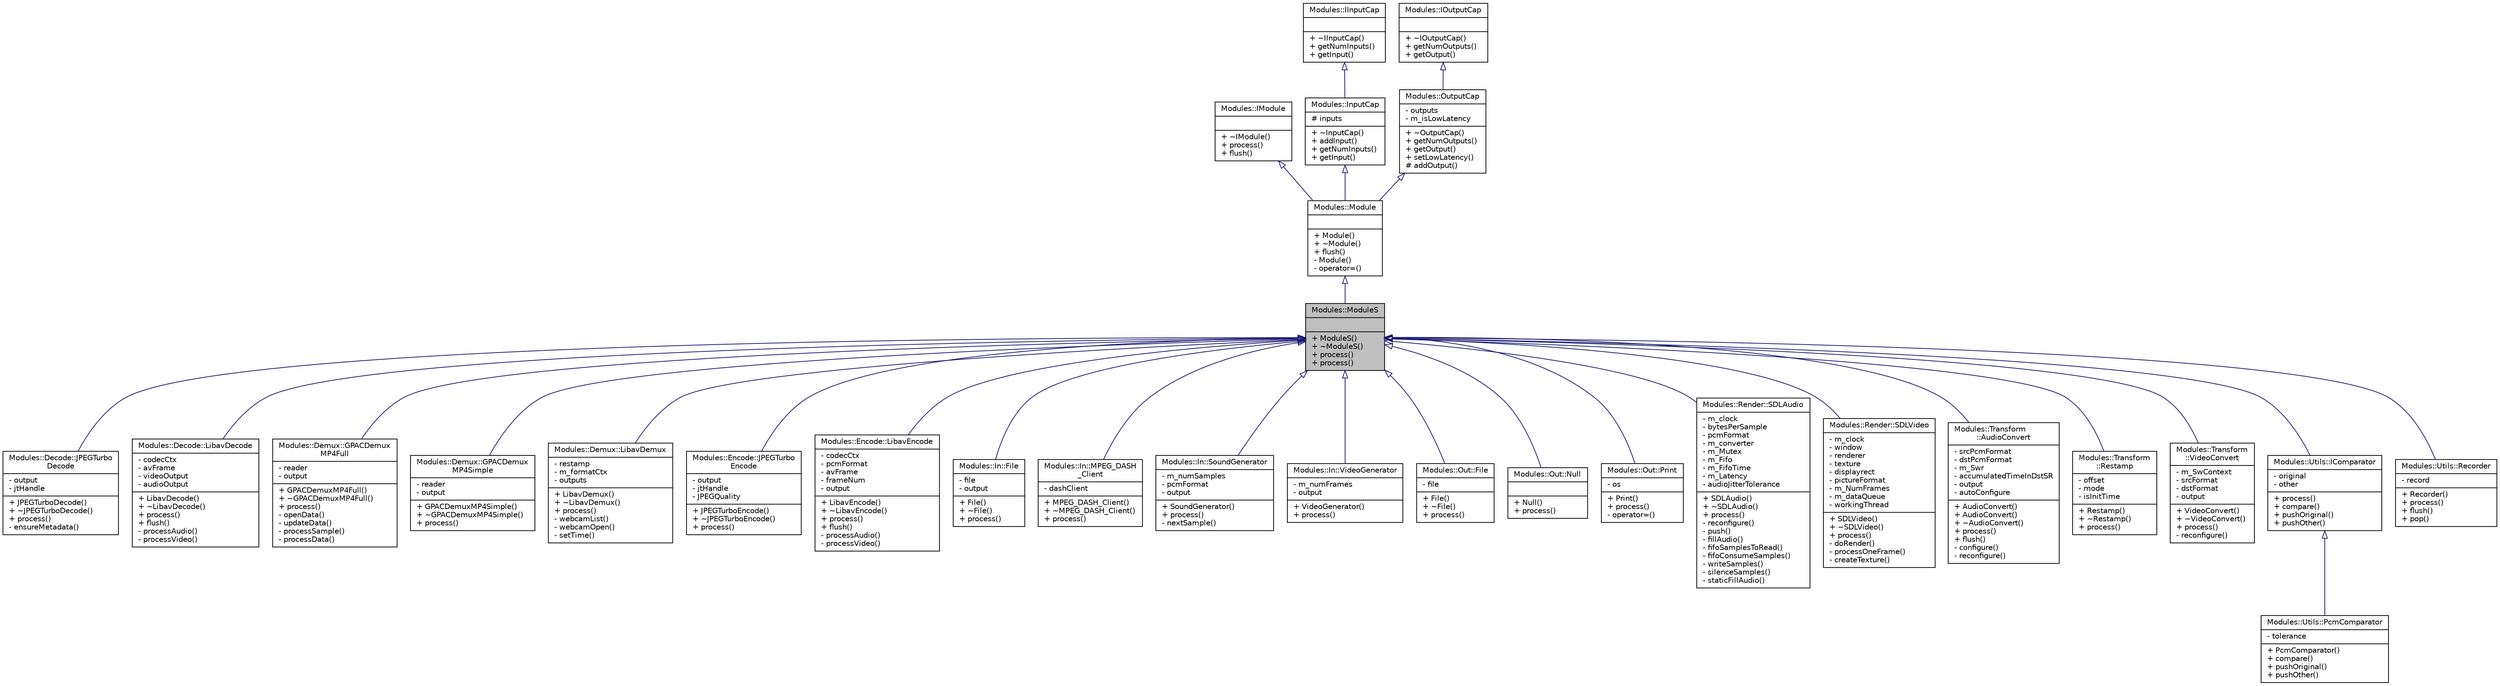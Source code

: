 digraph "Modules::ModuleS"
{
 // INTERACTIVE_SVG=YES
  edge [fontname="Helvetica",fontsize="10",labelfontname="Helvetica",labelfontsize="10"];
  node [fontname="Helvetica",fontsize="10",shape=record];
  Node1 [label="{Modules::ModuleS\n||+ ModuleS()\l+ ~ModuleS()\l+ process()\l+ process()\l}",height=0.2,width=0.4,color="black", fillcolor="grey75", style="filled", fontcolor="black"];
  Node2 -> Node1 [dir="back",color="midnightblue",fontsize="10",style="solid",arrowtail="onormal",fontname="Helvetica"];
  Node2 [label="{Modules::Module\n||+ Module()\l+ ~Module()\l+ flush()\l- Module()\l- operator=()\l}",height=0.2,width=0.4,color="black", fillcolor="white", style="filled",URL="$class_modules_1_1_module.html"];
  Node3 -> Node2 [dir="back",color="midnightblue",fontsize="10",style="solid",arrowtail="onormal",fontname="Helvetica"];
  Node3 [label="{Modules::IModule\n||+ ~IModule()\l+ process()\l+ flush()\l}",height=0.2,width=0.4,color="black", fillcolor="white", style="filled",URL="$struct_modules_1_1_i_module.html"];
  Node4 -> Node2 [dir="back",color="midnightblue",fontsize="10",style="solid",arrowtail="onormal",fontname="Helvetica"];
  Node4 [label="{Modules::InputCap\n|# inputs\l|+ ~InputCap()\l+ addInput()\l+ getNumInputs()\l+ getInput()\l}",height=0.2,width=0.4,color="black", fillcolor="white", style="filled",URL="$class_modules_1_1_input_cap.html"];
  Node5 -> Node4 [dir="back",color="midnightblue",fontsize="10",style="solid",arrowtail="onormal",fontname="Helvetica"];
  Node5 [label="{Modules::IInputCap\n||+ ~IInputCap()\l+ getNumInputs()\l+ getInput()\l}",height=0.2,width=0.4,color="black", fillcolor="white", style="filled",URL="$struct_modules_1_1_i_input_cap.html"];
  Node6 -> Node2 [dir="back",color="midnightblue",fontsize="10",style="solid",arrowtail="onormal",fontname="Helvetica"];
  Node6 [label="{Modules::OutputCap\n|- outputs\l- m_isLowLatency\l|+ ~OutputCap()\l+ getNumOutputs()\l+ getOutput()\l+ setLowLatency()\l# addOutput()\l}",height=0.2,width=0.4,color="black", fillcolor="white", style="filled",URL="$class_modules_1_1_output_cap.html"];
  Node7 -> Node6 [dir="back",color="midnightblue",fontsize="10",style="solid",arrowtail="onormal",fontname="Helvetica"];
  Node7 [label="{Modules::IOutputCap\n||+ ~IOutputCap()\l+ getNumOutputs()\l+ getOutput()\l}",height=0.2,width=0.4,color="black", fillcolor="white", style="filled",URL="$struct_modules_1_1_i_output_cap.html"];
  Node1 -> Node8 [dir="back",color="midnightblue",fontsize="10",style="solid",arrowtail="onormal",fontname="Helvetica"];
  Node8 [label="{Modules::Decode::JPEGTurbo\lDecode\n|- output\l- jtHandle\l|+ JPEGTurboDecode()\l+ ~JPEGTurboDecode()\l+ process()\l- ensureMetadata()\l}",height=0.2,width=0.4,color="black", fillcolor="white", style="filled",URL="$class_modules_1_1_decode_1_1_j_p_e_g_turbo_decode.html"];
  Node1 -> Node9 [dir="back",color="midnightblue",fontsize="10",style="solid",arrowtail="onormal",fontname="Helvetica"];
  Node9 [label="{Modules::Decode::LibavDecode\n|- codecCtx\l- avFrame\l- videoOutput\l- audioOutput\l|+ LibavDecode()\l+ ~LibavDecode()\l+ process()\l+ flush()\l- processAudio()\l- processVideo()\l}",height=0.2,width=0.4,color="black", fillcolor="white", style="filled",URL="$class_modules_1_1_decode_1_1_libav_decode.html"];
  Node1 -> Node10 [dir="back",color="midnightblue",fontsize="10",style="solid",arrowtail="onormal",fontname="Helvetica"];
  Node10 [label="{Modules::Demux::GPACDemux\lMP4Full\n|- reader\l- output\l|+ GPACDemuxMP4Full()\l+ ~GPACDemuxMP4Full()\l+ process()\l- openData()\l- updateData()\l- processSample()\l- processData()\l}",height=0.2,width=0.4,color="black", fillcolor="white", style="filled",URL="$class_modules_1_1_demux_1_1_g_p_a_c_demux_m_p4_full.html"];
  Node1 -> Node11 [dir="back",color="midnightblue",fontsize="10",style="solid",arrowtail="onormal",fontname="Helvetica"];
  Node11 [label="{Modules::Demux::GPACDemux\lMP4Simple\n|- reader\l- output\l|+ GPACDemuxMP4Simple()\l+ ~GPACDemuxMP4Simple()\l+ process()\l}",height=0.2,width=0.4,color="black", fillcolor="white", style="filled",URL="$class_modules_1_1_demux_1_1_g_p_a_c_demux_m_p4_simple.html"];
  Node1 -> Node12 [dir="back",color="midnightblue",fontsize="10",style="solid",arrowtail="onormal",fontname="Helvetica"];
  Node12 [label="{Modules::Demux::LibavDemux\n|- restamp\l- m_formatCtx\l- outputs\l|+ LibavDemux()\l+ ~LibavDemux()\l+ process()\l- webcamList()\l- webcamOpen()\l- setTime()\l}",height=0.2,width=0.4,color="black", fillcolor="white", style="filled",URL="$class_modules_1_1_demux_1_1_libav_demux.html"];
  Node1 -> Node13 [dir="back",color="midnightblue",fontsize="10",style="solid",arrowtail="onormal",fontname="Helvetica"];
  Node13 [label="{Modules::Encode::JPEGTurbo\lEncode\n|- output\l- jtHandle\l- JPEGQuality\l|+ JPEGTurboEncode()\l+ ~JPEGTurboEncode()\l+ process()\l}",height=0.2,width=0.4,color="black", fillcolor="white", style="filled",URL="$class_modules_1_1_encode_1_1_j_p_e_g_turbo_encode.html"];
  Node1 -> Node14 [dir="back",color="midnightblue",fontsize="10",style="solid",arrowtail="onormal",fontname="Helvetica"];
  Node14 [label="{Modules::Encode::LibavEncode\n|- codecCtx\l- pcmFormat\l- avFrame\l- frameNum\l- output\l|+ LibavEncode()\l+ ~LibavEncode()\l+ process()\l+ flush()\l- processAudio()\l- processVideo()\l}",height=0.2,width=0.4,color="black", fillcolor="white", style="filled",URL="$class_modules_1_1_encode_1_1_libav_encode.html"];
  Node1 -> Node15 [dir="back",color="midnightblue",fontsize="10",style="solid",arrowtail="onormal",fontname="Helvetica"];
  Node15 [label="{Modules::In::File\n|- file\l- output\l|+ File()\l+ ~File()\l+ process()\l}",height=0.2,width=0.4,color="black", fillcolor="white", style="filled",URL="$class_modules_1_1_in_1_1_file.html"];
  Node1 -> Node16 [dir="back",color="midnightblue",fontsize="10",style="solid",arrowtail="onormal",fontname="Helvetica"];
  Node16 [label="{Modules::In::MPEG_DASH\l_Client\n|- dashClient\l|+ MPEG_DASH_Client()\l+ ~MPEG_DASH_Client()\l+ process()\l}",height=0.2,width=0.4,color="black", fillcolor="white", style="filled",URL="$class_modules_1_1_in_1_1_m_p_e_g___d_a_s_h___client.html"];
  Node1 -> Node17 [dir="back",color="midnightblue",fontsize="10",style="solid",arrowtail="onormal",fontname="Helvetica"];
  Node17 [label="{Modules::In::SoundGenerator\n|- m_numSamples\l- pcmFormat\l- output\l|+ SoundGenerator()\l+ process()\l- nextSample()\l}",height=0.2,width=0.4,color="black", fillcolor="white", style="filled",URL="$class_modules_1_1_in_1_1_sound_generator.html"];
  Node1 -> Node18 [dir="back",color="midnightblue",fontsize="10",style="solid",arrowtail="onormal",fontname="Helvetica"];
  Node18 [label="{Modules::In::VideoGenerator\n|- m_numFrames\l- output\l|+ VideoGenerator()\l+ process()\l}",height=0.2,width=0.4,color="black", fillcolor="white", style="filled",URL="$class_modules_1_1_in_1_1_video_generator.html"];
  Node1 -> Node19 [dir="back",color="midnightblue",fontsize="10",style="solid",arrowtail="onormal",fontname="Helvetica"];
  Node19 [label="{Modules::Out::File\n|- file\l|+ File()\l+ ~File()\l+ process()\l}",height=0.2,width=0.4,color="black", fillcolor="white", style="filled",URL="$class_modules_1_1_out_1_1_file.html"];
  Node1 -> Node20 [dir="back",color="midnightblue",fontsize="10",style="solid",arrowtail="onormal",fontname="Helvetica"];
  Node20 [label="{Modules::Out::Null\n||+ Null()\l+ process()\l}",height=0.2,width=0.4,color="black", fillcolor="white", style="filled",URL="$class_modules_1_1_out_1_1_null.html"];
  Node1 -> Node21 [dir="back",color="midnightblue",fontsize="10",style="solid",arrowtail="onormal",fontname="Helvetica"];
  Node21 [label="{Modules::Out::Print\n|- os\l|+ Print()\l+ process()\l- operator=()\l}",height=0.2,width=0.4,color="black", fillcolor="white", style="filled",URL="$class_modules_1_1_out_1_1_print.html"];
  Node1 -> Node22 [dir="back",color="midnightblue",fontsize="10",style="solid",arrowtail="onormal",fontname="Helvetica"];
  Node22 [label="{Modules::Render::SDLAudio\n|- m_clock\l- bytesPerSample\l- pcmFormat\l- m_converter\l- m_Mutex\l- m_Fifo\l- m_FifoTime\l- m_Latency\l- audioJitterTolerance\l|+ SDLAudio()\l+ ~SDLAudio()\l+ process()\l- reconfigure()\l- push()\l- fillAudio()\l- fifoSamplesToRead()\l- fifoConsumeSamples()\l- writeSamples()\l- silenceSamples()\l- staticFillAudio()\l}",height=0.2,width=0.4,color="black", fillcolor="white", style="filled",URL="$class_modules_1_1_render_1_1_s_d_l_audio.html"];
  Node1 -> Node23 [dir="back",color="midnightblue",fontsize="10",style="solid",arrowtail="onormal",fontname="Helvetica"];
  Node23 [label="{Modules::Render::SDLVideo\n|- m_clock\l- window\l- renderer\l- texture\l- displayrect\l- pictureFormat\l- m_NumFrames\l- m_dataQueue\l- workingThread\l|+ SDLVideo()\l+ ~SDLVideo()\l+ process()\l- doRender()\l- processOneFrame()\l- createTexture()\l}",height=0.2,width=0.4,color="black", fillcolor="white", style="filled",URL="$class_modules_1_1_render_1_1_s_d_l_video.html"];
  Node1 -> Node24 [dir="back",color="midnightblue",fontsize="10",style="solid",arrowtail="onormal",fontname="Helvetica"];
  Node24 [label="{Modules::Transform\l::AudioConvert\n|- srcPcmFormat\l- dstPcmFormat\l- m_Swr\l- accumulatedTimeInDstSR\l- output\l- autoConfigure\l|+ AudioConvert()\l+ AudioConvert()\l+ ~AudioConvert()\l+ process()\l+ flush()\l- configure()\l- reconfigure()\l}",height=0.2,width=0.4,color="black", fillcolor="white", style="filled",URL="$class_modules_1_1_transform_1_1_audio_convert.html"];
  Node1 -> Node25 [dir="back",color="midnightblue",fontsize="10",style="solid",arrowtail="onormal",fontname="Helvetica"];
  Node25 [label="{Modules::Transform\l::Restamp\n|- offset\l- mode\l- isInitTime\l|+ Restamp()\l+ ~Restamp()\l+ process()\l}",height=0.2,width=0.4,color="black", fillcolor="white", style="filled",URL="$class_modules_1_1_transform_1_1_restamp.html"];
  Node1 -> Node26 [dir="back",color="midnightblue",fontsize="10",style="solid",arrowtail="onormal",fontname="Helvetica"];
  Node26 [label="{Modules::Transform\l::VideoConvert\n|- m_SwContext\l- srcFormat\l- dstFormat\l- output\l|+ VideoConvert()\l+ ~VideoConvert()\l+ process()\l- reconfigure()\l}",height=0.2,width=0.4,color="black", fillcolor="white", style="filled",URL="$class_modules_1_1_transform_1_1_video_convert.html"];
  Node1 -> Node27 [dir="back",color="midnightblue",fontsize="10",style="solid",arrowtail="onormal",fontname="Helvetica"];
  Node27 [label="{Modules::Utils::IComparator\n|- original\l- other\l|+ process()\l+ compare()\l+ pushOriginal()\l+ pushOther()\l}",height=0.2,width=0.4,color="black", fillcolor="white", style="filled",URL="$class_modules_1_1_utils_1_1_i_comparator.html"];
  Node27 -> Node28 [dir="back",color="midnightblue",fontsize="10",style="solid",arrowtail="onormal",fontname="Helvetica"];
  Node28 [label="{Modules::Utils::PcmComparator\n|- tolerance\l|+ PcmComparator()\l+ compare()\l+ pushOriginal()\l+ pushOther()\l}",height=0.2,width=0.4,color="black", fillcolor="white", style="filled",URL="$class_modules_1_1_utils_1_1_pcm_comparator.html"];
  Node1 -> Node29 [dir="back",color="midnightblue",fontsize="10",style="solid",arrowtail="onormal",fontname="Helvetica"];
  Node29 [label="{Modules::Utils::Recorder\n|- record\l|+ Recorder()\l+ process()\l+ flush()\l+ pop()\l}",height=0.2,width=0.4,color="black", fillcolor="white", style="filled",URL="$class_modules_1_1_utils_1_1_recorder.html"];
}
